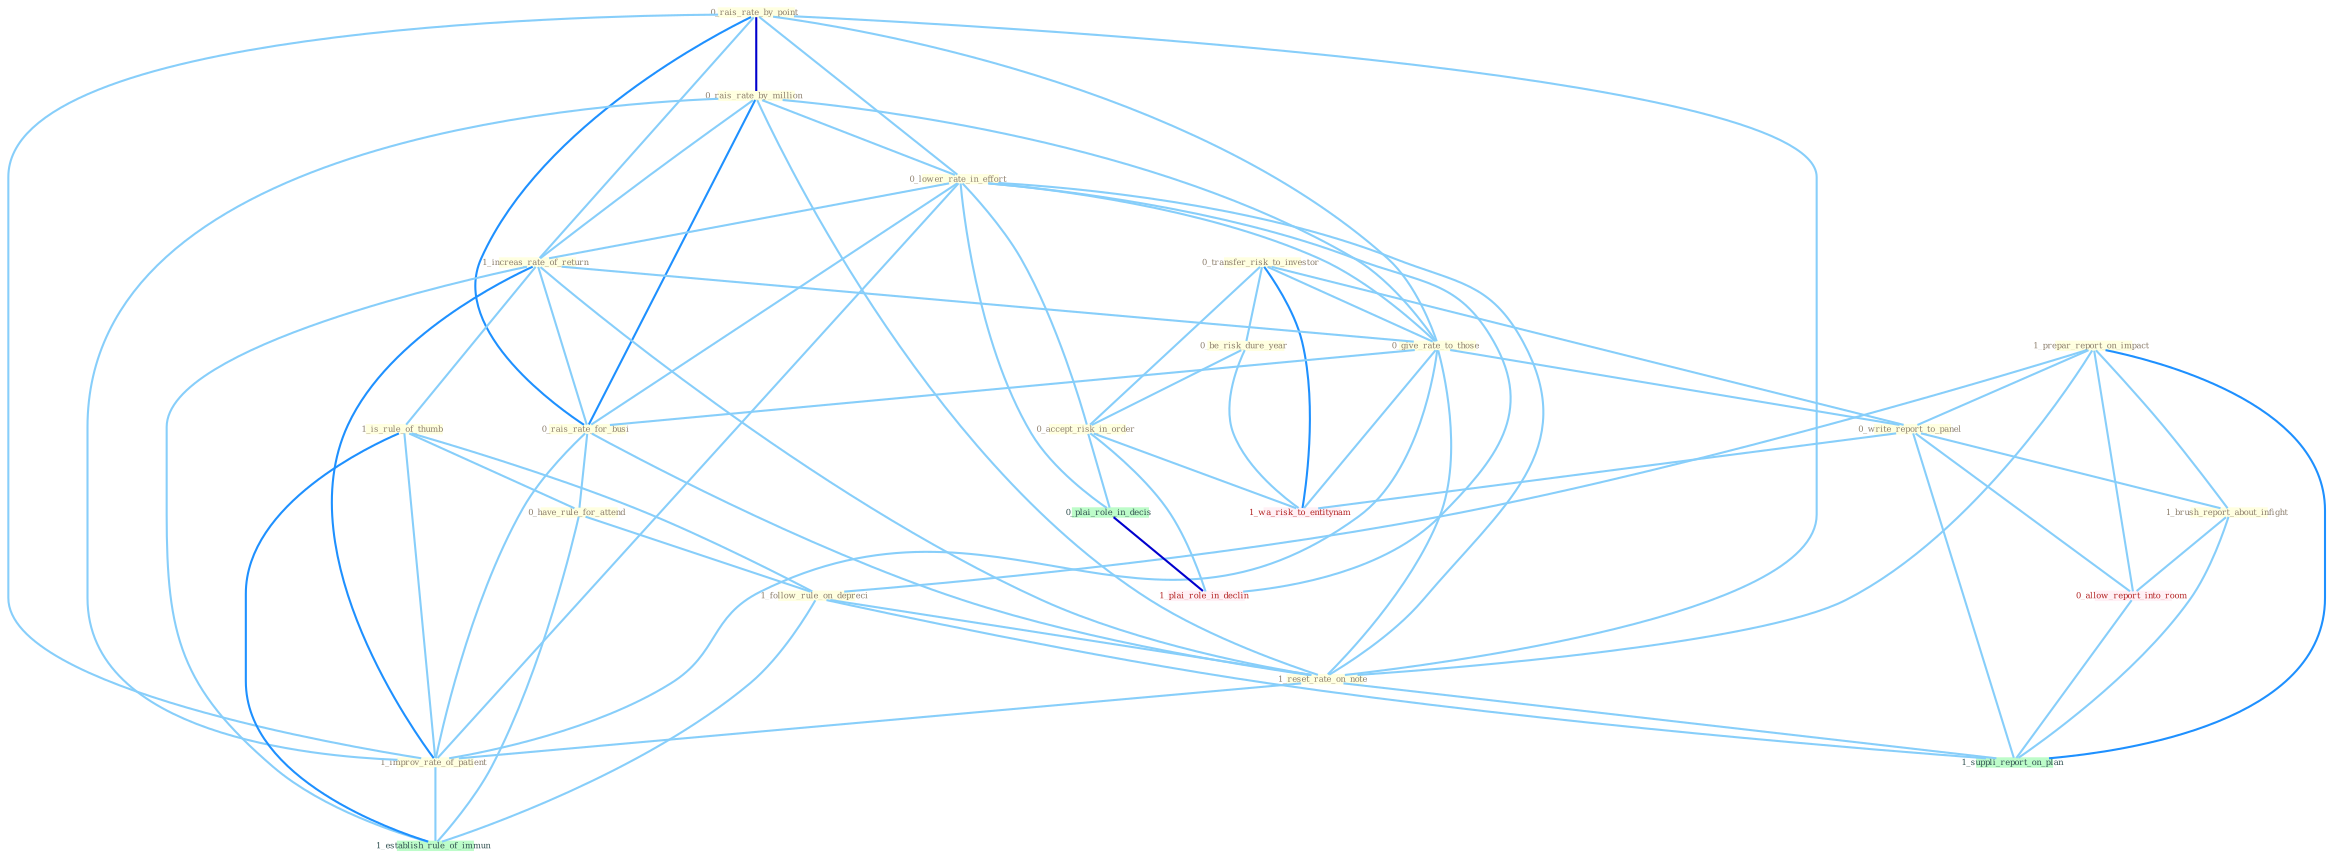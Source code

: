 Graph G{ 
    node
    [shape=polygon,style=filled,width=.5,height=.06,color="#BDFCC9",fixedsize=true,fontsize=4,
    fontcolor="#2f4f4f"];
    {node
    [color="#ffffe0", fontcolor="#8b7d6b"] "0_transfer_risk_to_investor " "0_rais_rate_by_point " "0_rais_rate_by_million " "0_lower_rate_in_effort " "1_increas_rate_of_return " "0_give_rate_to_those " "0_be_risk_dure_year " "0_accept_risk_in_order " "1_prepar_report_on_impact " "1_is_rule_of_thumb " "0_rais_rate_for_busi " "0_write_report_to_panel " "0_have_rule_for_attend " "1_brush_report_about_infight " "1_follow_rule_on_depreci " "1_reset_rate_on_note " "1_improv_rate_of_patient "}
{node [color="#fff0f5", fontcolor="#b22222"] "1_wa_risk_to_entitynam " "1_plai_role_in_declin " "0_allow_report_into_room "}
edge [color="#B0E2FF"];

	"0_transfer_risk_to_investor " -- "0_give_rate_to_those " [w="1", color="#87cefa" ];
	"0_transfer_risk_to_investor " -- "0_be_risk_dure_year " [w="1", color="#87cefa" ];
	"0_transfer_risk_to_investor " -- "0_accept_risk_in_order " [w="1", color="#87cefa" ];
	"0_transfer_risk_to_investor " -- "0_write_report_to_panel " [w="1", color="#87cefa" ];
	"0_transfer_risk_to_investor " -- "1_wa_risk_to_entitynam " [w="2", color="#1e90ff" , len=0.8];
	"0_rais_rate_by_point " -- "0_rais_rate_by_million " [w="3", color="#0000cd" , len=0.6];
	"0_rais_rate_by_point " -- "0_lower_rate_in_effort " [w="1", color="#87cefa" ];
	"0_rais_rate_by_point " -- "1_increas_rate_of_return " [w="1", color="#87cefa" ];
	"0_rais_rate_by_point " -- "0_give_rate_to_those " [w="1", color="#87cefa" ];
	"0_rais_rate_by_point " -- "0_rais_rate_for_busi " [w="2", color="#1e90ff" , len=0.8];
	"0_rais_rate_by_point " -- "1_reset_rate_on_note " [w="1", color="#87cefa" ];
	"0_rais_rate_by_point " -- "1_improv_rate_of_patient " [w="1", color="#87cefa" ];
	"0_rais_rate_by_million " -- "0_lower_rate_in_effort " [w="1", color="#87cefa" ];
	"0_rais_rate_by_million " -- "1_increas_rate_of_return " [w="1", color="#87cefa" ];
	"0_rais_rate_by_million " -- "0_give_rate_to_those " [w="1", color="#87cefa" ];
	"0_rais_rate_by_million " -- "0_rais_rate_for_busi " [w="2", color="#1e90ff" , len=0.8];
	"0_rais_rate_by_million " -- "1_reset_rate_on_note " [w="1", color="#87cefa" ];
	"0_rais_rate_by_million " -- "1_improv_rate_of_patient " [w="1", color="#87cefa" ];
	"0_lower_rate_in_effort " -- "1_increas_rate_of_return " [w="1", color="#87cefa" ];
	"0_lower_rate_in_effort " -- "0_give_rate_to_those " [w="1", color="#87cefa" ];
	"0_lower_rate_in_effort " -- "0_accept_risk_in_order " [w="1", color="#87cefa" ];
	"0_lower_rate_in_effort " -- "0_rais_rate_for_busi " [w="1", color="#87cefa" ];
	"0_lower_rate_in_effort " -- "1_reset_rate_on_note " [w="1", color="#87cefa" ];
	"0_lower_rate_in_effort " -- "1_improv_rate_of_patient " [w="1", color="#87cefa" ];
	"0_lower_rate_in_effort " -- "0_plai_role_in_decis " [w="1", color="#87cefa" ];
	"0_lower_rate_in_effort " -- "1_plai_role_in_declin " [w="1", color="#87cefa" ];
	"1_increas_rate_of_return " -- "0_give_rate_to_those " [w="1", color="#87cefa" ];
	"1_increas_rate_of_return " -- "1_is_rule_of_thumb " [w="1", color="#87cefa" ];
	"1_increas_rate_of_return " -- "0_rais_rate_for_busi " [w="1", color="#87cefa" ];
	"1_increas_rate_of_return " -- "1_reset_rate_on_note " [w="1", color="#87cefa" ];
	"1_increas_rate_of_return " -- "1_improv_rate_of_patient " [w="2", color="#1e90ff" , len=0.8];
	"1_increas_rate_of_return " -- "1_establish_rule_of_immun " [w="1", color="#87cefa" ];
	"0_give_rate_to_those " -- "0_rais_rate_for_busi " [w="1", color="#87cefa" ];
	"0_give_rate_to_those " -- "0_write_report_to_panel " [w="1", color="#87cefa" ];
	"0_give_rate_to_those " -- "1_reset_rate_on_note " [w="1", color="#87cefa" ];
	"0_give_rate_to_those " -- "1_improv_rate_of_patient " [w="1", color="#87cefa" ];
	"0_give_rate_to_those " -- "1_wa_risk_to_entitynam " [w="1", color="#87cefa" ];
	"0_be_risk_dure_year " -- "0_accept_risk_in_order " [w="1", color="#87cefa" ];
	"0_be_risk_dure_year " -- "1_wa_risk_to_entitynam " [w="1", color="#87cefa" ];
	"0_accept_risk_in_order " -- "1_wa_risk_to_entitynam " [w="1", color="#87cefa" ];
	"0_accept_risk_in_order " -- "0_plai_role_in_decis " [w="1", color="#87cefa" ];
	"0_accept_risk_in_order " -- "1_plai_role_in_declin " [w="1", color="#87cefa" ];
	"1_prepar_report_on_impact " -- "0_write_report_to_panel " [w="1", color="#87cefa" ];
	"1_prepar_report_on_impact " -- "1_brush_report_about_infight " [w="1", color="#87cefa" ];
	"1_prepar_report_on_impact " -- "1_follow_rule_on_depreci " [w="1", color="#87cefa" ];
	"1_prepar_report_on_impact " -- "1_reset_rate_on_note " [w="1", color="#87cefa" ];
	"1_prepar_report_on_impact " -- "0_allow_report_into_room " [w="1", color="#87cefa" ];
	"1_prepar_report_on_impact " -- "1_suppli_report_on_plan " [w="2", color="#1e90ff" , len=0.8];
	"1_is_rule_of_thumb " -- "0_have_rule_for_attend " [w="1", color="#87cefa" ];
	"1_is_rule_of_thumb " -- "1_follow_rule_on_depreci " [w="1", color="#87cefa" ];
	"1_is_rule_of_thumb " -- "1_improv_rate_of_patient " [w="1", color="#87cefa" ];
	"1_is_rule_of_thumb " -- "1_establish_rule_of_immun " [w="2", color="#1e90ff" , len=0.8];
	"0_rais_rate_for_busi " -- "0_have_rule_for_attend " [w="1", color="#87cefa" ];
	"0_rais_rate_for_busi " -- "1_reset_rate_on_note " [w="1", color="#87cefa" ];
	"0_rais_rate_for_busi " -- "1_improv_rate_of_patient " [w="1", color="#87cefa" ];
	"0_write_report_to_panel " -- "1_brush_report_about_infight " [w="1", color="#87cefa" ];
	"0_write_report_to_panel " -- "1_wa_risk_to_entitynam " [w="1", color="#87cefa" ];
	"0_write_report_to_panel " -- "0_allow_report_into_room " [w="1", color="#87cefa" ];
	"0_write_report_to_panel " -- "1_suppli_report_on_plan " [w="1", color="#87cefa" ];
	"0_have_rule_for_attend " -- "1_follow_rule_on_depreci " [w="1", color="#87cefa" ];
	"0_have_rule_for_attend " -- "1_establish_rule_of_immun " [w="1", color="#87cefa" ];
	"1_brush_report_about_infight " -- "0_allow_report_into_room " [w="1", color="#87cefa" ];
	"1_brush_report_about_infight " -- "1_suppli_report_on_plan " [w="1", color="#87cefa" ];
	"1_follow_rule_on_depreci " -- "1_reset_rate_on_note " [w="1", color="#87cefa" ];
	"1_follow_rule_on_depreci " -- "1_establish_rule_of_immun " [w="1", color="#87cefa" ];
	"1_follow_rule_on_depreci " -- "1_suppli_report_on_plan " [w="1", color="#87cefa" ];
	"1_reset_rate_on_note " -- "1_improv_rate_of_patient " [w="1", color="#87cefa" ];
	"1_reset_rate_on_note " -- "1_suppli_report_on_plan " [w="1", color="#87cefa" ];
	"1_improv_rate_of_patient " -- "1_establish_rule_of_immun " [w="1", color="#87cefa" ];
	"0_plai_role_in_decis " -- "1_plai_role_in_declin " [w="3", color="#0000cd" , len=0.6];
	"0_allow_report_into_room " -- "1_suppli_report_on_plan " [w="1", color="#87cefa" ];
}